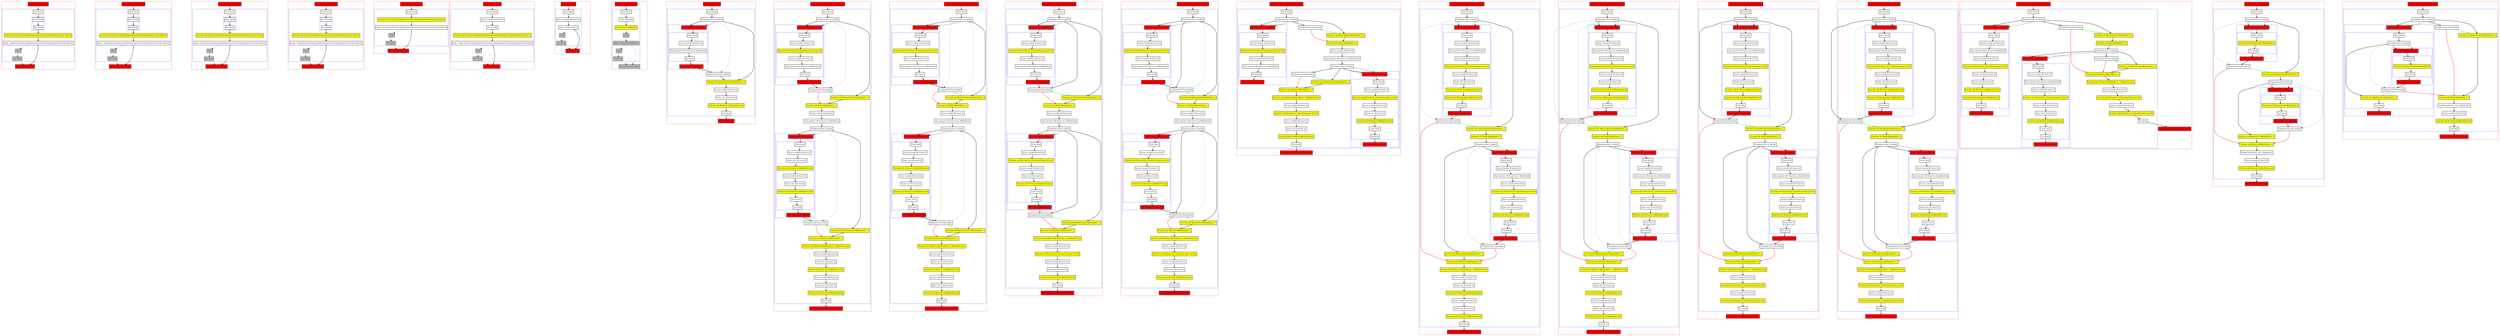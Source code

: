 digraph flowFromInplaceLambda_kt {
    graph [nodesep=3]
    node [shape=box penwidth=2]
    edge [penwidth=2]

    subgraph cluster_0 {
        color=red
        0 [label="Enter function unknown" style="filled" fillcolor=red];
        subgraph cluster_1 {
            color=blue
            1 [label="Enter block"];
            subgraph cluster_2 {
                color=blue
                2 [label="Enter block"];
                3 [label="Exit block"];
            }
            4 [label="Function call: R|<local>/x|.R|SubstitutionOverride<kotlin/Function0.invoke: R|T|>|()" style="filled" fillcolor=yellow];
            5 [label="Jump: ^unknown R|<local>/x|.R|SubstitutionOverride<kotlin/Function0.invoke: R|T|>|()"];
            6 [label="Stub" style="filled" fillcolor=gray];
            7 [label="Exit block" style="filled" fillcolor=gray];
        }
        8 [label="Exit function unknown" style="filled" fillcolor=red];
    }
    0 -> {1};
    1 -> {2};
    2 -> {3};
    3 -> {4};
    4 -> {5};
    5 -> {8};
    5 -> {6} [style=dotted];
    6 -> {7} [style=dotted];
    7 -> {8} [style=dotted];

    subgraph cluster_3 {
        color=red
        9 [label="Enter function atLeastOnce" style="filled" fillcolor=red];
        subgraph cluster_4 {
            color=blue
            10 [label="Enter block"];
            subgraph cluster_5 {
                color=blue
                11 [label="Enter block"];
                12 [label="Exit block"];
            }
            13 [label="Function call: R|<local>/x|.R|SubstitutionOverride<kotlin/Function0.invoke: R|T|>|()" style="filled" fillcolor=yellow];
            14 [label="Jump: ^atLeastOnce R|<local>/x|.R|SubstitutionOverride<kotlin/Function0.invoke: R|T|>|()"];
            15 [label="Stub" style="filled" fillcolor=gray];
            16 [label="Exit block" style="filled" fillcolor=gray];
        }
        17 [label="Exit function atLeastOnce" style="filled" fillcolor=red];
    }
    9 -> {10};
    10 -> {11};
    11 -> {12};
    12 -> {13};
    13 -> {14};
    14 -> {17};
    14 -> {15} [style=dotted];
    15 -> {16} [style=dotted];
    16 -> {17} [style=dotted];

    subgraph cluster_6 {
        color=red
        18 [label="Enter function exactlyOnce" style="filled" fillcolor=red];
        subgraph cluster_7 {
            color=blue
            19 [label="Enter block"];
            subgraph cluster_8 {
                color=blue
                20 [label="Enter block"];
                21 [label="Exit block"];
            }
            22 [label="Function call: R|<local>/x|.R|SubstitutionOverride<kotlin/Function0.invoke: R|T|>|()" style="filled" fillcolor=yellow];
            23 [label="Jump: ^exactlyOnce R|<local>/x|.R|SubstitutionOverride<kotlin/Function0.invoke: R|T|>|()"];
            24 [label="Stub" style="filled" fillcolor=gray];
            25 [label="Exit block" style="filled" fillcolor=gray];
        }
        26 [label="Exit function exactlyOnce" style="filled" fillcolor=red];
    }
    18 -> {19};
    19 -> {20};
    20 -> {21};
    21 -> {22};
    22 -> {23};
    23 -> {26};
    23 -> {24} [style=dotted];
    24 -> {25} [style=dotted];
    25 -> {26} [style=dotted];

    subgraph cluster_9 {
        color=red
        27 [label="Enter function atMostOnce" style="filled" fillcolor=red];
        subgraph cluster_10 {
            color=blue
            28 [label="Enter block"];
            subgraph cluster_11 {
                color=blue
                29 [label="Enter block"];
                30 [label="Exit block"];
            }
            31 [label="Function call: R|<local>/x|.R|SubstitutionOverride<kotlin/Function0.invoke: R|T|>|()" style="filled" fillcolor=yellow];
            32 [label="Jump: ^atMostOnce R|<local>/x|.R|SubstitutionOverride<kotlin/Function0.invoke: R|T|>|()"];
            33 [label="Stub" style="filled" fillcolor=gray];
            34 [label="Exit block" style="filled" fillcolor=gray];
        }
        35 [label="Exit function atMostOnce" style="filled" fillcolor=red];
    }
    27 -> {28};
    28 -> {29};
    29 -> {30};
    30 -> {31};
    31 -> {32};
    32 -> {35};
    32 -> {33} [style=dotted];
    33 -> {34} [style=dotted];
    34 -> {35} [style=dotted];

    subgraph cluster_12 {
        color=red
        36 [label="Enter function noContract" style="filled" fillcolor=red];
        subgraph cluster_13 {
            color=blue
            37 [label="Enter block"];
            38 [label="Function call: R|<local>/x|.R|SubstitutionOverride<kotlin/Function0.invoke: R|T|>|()" style="filled" fillcolor=yellow];
            39 [label="Jump: ^noContract R|<local>/x|.R|SubstitutionOverride<kotlin/Function0.invoke: R|T|>|()"];
            40 [label="Stub" style="filled" fillcolor=gray];
            41 [label="Exit block" style="filled" fillcolor=gray];
        }
        42 [label="Exit function noContract" style="filled" fillcolor=red];
    }
    36 -> {37};
    37 -> {38};
    38 -> {39};
    39 -> {42};
    39 -> {40} [style=dotted];
    40 -> {41} [style=dotted];
    41 -> {42} [style=dotted];

    subgraph cluster_14 {
        color=red
        43 [label="Enter function select" style="filled" fillcolor=red];
        subgraph cluster_15 {
            color=blue
            44 [label="Enter block"];
            45 [label="Access variable R|<local>/x|"];
            46 [label="Const: Int(0)"];
            47 [label="Function call: R|<local>/x|.R|SubstitutionOverride<kotlin/Array.get: R|CapturedType(out K)|>|(...)" style="filled" fillcolor=yellow];
            48 [label="Jump: ^select R|<local>/x|.R|SubstitutionOverride<kotlin/Array.get: R|CapturedType(out K)|>|(Int(0))"];
            49 [label="Stub" style="filled" fillcolor=gray];
            50 [label="Exit block" style="filled" fillcolor=gray];
        }
        51 [label="Exit function select" style="filled" fillcolor=red];
    }
    43 -> {44};
    44 -> {45};
    45 -> {46};
    46 -> {47};
    47 -> {48};
    48 -> {51};
    48 -> {49} [style=dotted];
    49 -> {50} [style=dotted];
    50 -> {51} [style=dotted];

    subgraph cluster_16 {
        color=red
        52 [label="Enter function id" style="filled" fillcolor=red];
        subgraph cluster_17 {
            color=blue
            53 [label="Enter block"];
            54 [label="Access variable R|<local>/x|"];
            55 [label="Jump: ^id R|<local>/x|"];
            56 [label="Stub" style="filled" fillcolor=gray];
            57 [label="Exit block" style="filled" fillcolor=gray];
        }
        58 [label="Exit function id" style="filled" fillcolor=red];
    }
    52 -> {53};
    53 -> {54};
    54 -> {55};
    55 -> {58};
    55 -> {56} [style=dotted];
    56 -> {57} [style=dotted];
    57 -> {58} [style=dotted];

    subgraph cluster_18 {
        color=red
        59 [label="Enter function materialize" style="filled" fillcolor=red];
        subgraph cluster_19 {
            color=blue
            60 [label="Enter block"];
            61 [label="Const: Null(null)"];
            62 [label="Check not null: Null(null)!!" style="filled" fillcolor=yellow];
            63 [label="Stub" style="filled" fillcolor=gray];
            64 [label="Jump: ^materialize Null(null)!!" style="filled" fillcolor=gray];
            65 [label="Stub" style="filled" fillcolor=gray];
            66 [label="Exit block" style="filled" fillcolor=gray];
        }
        67 [label="Exit function materialize" style="filled" fillcolor=gray];
    }
    59 -> {60};
    60 -> {61};
    61 -> {62};
    62 -> {63} [style=dotted];
    63 -> {64} [style=dotted];
    64 -> {65 67} [style=dotted];
    65 -> {66} [style=dotted];
    66 -> {67} [style=dotted];

    subgraph cluster_20 {
        color=red
        68 [label="Enter function basic" style="filled" fillcolor=red];
        subgraph cluster_21 {
            color=blue
            69 [label="Enter block"];
            70 [label="Postponed enter to lambda"];
            subgraph cluster_22 {
                color=blue
                71 [label="Enter function <anonymous>" style="filled" fillcolor=red];
                subgraph cluster_23 {
                    color=blue
                    72 [label="Enter block"];
                    73 [label="Access variable R|<local>/x|"];
                    74 [label="Type operator: (R|<local>/x| as R|kotlin/Int|)"];
                    75 [label="Exit block"];
                }
                76 [label="Exit function <anonymous>" style="filled" fillcolor=red];
            }
            77 [label="Postponed exit from lambda"];
            78 [label="Function call: R|/exactlyOnce|<R|kotlin/Int|>(...)" style="filled" fillcolor=yellow];
            79 [label="Access variable R|<local>/x|"];
            80 [label="Smart cast: R|<local>/x|"];
            81 [label="Function call: R|<local>/x|.R|kotlin/Int.inc|()" style="filled" fillcolor=yellow];
            82 [label="Exit block"];
        }
        83 [label="Exit function basic" style="filled" fillcolor=red];
    }
    68 -> {69};
    69 -> {70};
    70 -> {71 78};
    70 -> {77} [style=dotted];
    70 -> {71} [style=dashed];
    71 -> {72};
    72 -> {73};
    73 -> {74};
    74 -> {75};
    75 -> {76};
    76 -> {77};
    77 -> {78};
    78 -> {79};
    79 -> {80};
    80 -> {81};
    81 -> {82};
    82 -> {83};

    subgraph cluster_24 {
        color=red
        84 [label="Enter function completedCallExactlyOnce" style="filled" fillcolor=red];
        subgraph cluster_25 {
            color=blue
            85 [label="Enter block"];
            86 [label="Postponed enter to lambda"];
            subgraph cluster_26 {
                color=blue
                87 [label="Enter function <anonymous>" style="filled" fillcolor=red];
                subgraph cluster_27 {
                    color=blue
                    88 [label="Enter block"];
                    89 [label="Access variable R|<local>/y|"];
                    90 [label="Function call: R|<local>/y|.<Unresolved name: inc>#()" style="filled" fillcolor=yellow];
                    91 [label="Access variable R|<local>/x|"];
                    92 [label="Type operator: (R|<local>/x| as R|kotlin/Int|)"];
                    93 [label="Exit block"];
                }
                94 [label="Exit function <anonymous>" style="filled" fillcolor=red];
            }
            95 [label="Postponed exit from lambda"];
            96 [label="Function call: R|/exactlyOnce|<R|kotlin/Int|>(...)" style="filled" fillcolor=yellow];
            97 [label="Function call: R|/id|<R|kotlin/Int|>(...)" style="filled" fillcolor=yellow];
            98 [label="Access variable R|<local>/y|"];
            99 [label="Type operator: (R|<local>/y| as R|kotlin/Int|)"];
            100 [label="Postponed enter to lambda"];
            subgraph cluster_28 {
                color=blue
                101 [label="Enter function <anonymous>" style="filled" fillcolor=red];
                subgraph cluster_29 {
                    color=blue
                    102 [label="Enter block"];
                    103 [label="Access variable R|<local>/x|"];
                    104 [label="Smart cast: R|<local>/x|"];
                    105 [label="Function call: R|<local>/x|.R|kotlin/Int.inc|()" style="filled" fillcolor=yellow];
                    106 [label="Access variable R|<local>/y|"];
                    107 [label="Smart cast: R|<local>/y|"];
                    108 [label="Function call: R|<local>/y|.R|kotlin/Int.inc|()" style="filled" fillcolor=yellow];
                    109 [label="Const: Int(1)"];
                    110 [label="Exit block"];
                }
                111 [label="Exit function <anonymous>" style="filled" fillcolor=red];
            }
            112 [label="Postponed exit from lambda"];
            113 [label="Function call: R|/exactlyOnce|<R|kotlin/Int|>(...)" style="filled" fillcolor=yellow];
            114 [label="Function call: R|/select|<R|kotlin/Int|>(...)" style="filled" fillcolor=yellow];
            115 [label="Function call: R|/select|<R|kotlin/Int|>(...).R|kotlin/Int.inc|()" style="filled" fillcolor=yellow];
            116 [label="Access variable R|<local>/x|"];
            117 [label="Smart cast: R|<local>/x|"];
            118 [label="Function call: R|<local>/x|.R|kotlin/Int.inc|()" style="filled" fillcolor=yellow];
            119 [label="Access variable R|<local>/y|"];
            120 [label="Smart cast: R|<local>/y|"];
            121 [label="Function call: R|<local>/y|.R|kotlin/Int.inc|()" style="filled" fillcolor=yellow];
            122 [label="Exit block"];
        }
        123 [label="Exit function completedCallExactlyOnce" style="filled" fillcolor=red];
    }
    84 -> {85};
    85 -> {86};
    86 -> {87 96};
    86 -> {95} [style=dotted];
    86 -> {87} [style=dashed];
    87 -> {88};
    88 -> {89};
    89 -> {90};
    90 -> {91};
    91 -> {92};
    92 -> {93};
    93 -> {94};
    94 -> {95};
    95 -> {96} [color=green];
    95 -> {97} [color=red];
    96 -> {97};
    97 -> {98};
    98 -> {99};
    99 -> {100};
    100 -> {101 113};
    100 -> {112} [style=dotted];
    100 -> {101} [style=dashed];
    101 -> {102};
    102 -> {103};
    103 -> {104};
    104 -> {105};
    105 -> {106};
    106 -> {107};
    107 -> {108};
    108 -> {109};
    109 -> {110};
    110 -> {111};
    111 -> {112};
    112 -> {113} [color=green];
    112 -> {114} [color=red];
    113 -> {114};
    114 -> {115};
    115 -> {116};
    116 -> {117};
    117 -> {118};
    118 -> {119};
    119 -> {120};
    120 -> {121};
    121 -> {122};
    122 -> {123};

    subgraph cluster_30 {
        color=red
        124 [label="Enter function completedCallAtLeastOnce" style="filled" fillcolor=red];
        subgraph cluster_31 {
            color=blue
            125 [label="Enter block"];
            126 [label="Postponed enter to lambda"];
            subgraph cluster_32 {
                color=blue
                127 [label="Enter function <anonymous>" style="filled" fillcolor=red];
                subgraph cluster_33 {
                    color=blue
                    128 [label="Enter block"];
                    129 [label="Access variable R|<local>/y|"];
                    130 [label="Function call: R|<local>/y|.<Unresolved name: inc>#()" style="filled" fillcolor=yellow];
                    131 [label="Access variable R|<local>/x|"];
                    132 [label="Type operator: (R|<local>/x| as R|kotlin/Int|)"];
                    133 [label="Exit block"];
                }
                134 [label="Exit function <anonymous>" style="filled" fillcolor=red];
            }
            135 [label="Postponed exit from lambda"];
            136 [label="Function call: R|/atLeastOnce|<R|kotlin/Int|>(...)" style="filled" fillcolor=yellow];
            137 [label="Function call: R|/id|<R|kotlin/Int|>(...)" style="filled" fillcolor=yellow];
            138 [label="Access variable R|<local>/y|"];
            139 [label="Type operator: (R|<local>/y| as R|kotlin/Int|)"];
            140 [label="Postponed enter to lambda"];
            subgraph cluster_34 {
                color=blue
                141 [label="Enter function <anonymous>" style="filled" fillcolor=red];
                subgraph cluster_35 {
                    color=blue
                    142 [label="Enter block"];
                    143 [label="Access variable R|<local>/x|"];
                    144 [label="Smart cast: R|<local>/x|"];
                    145 [label="Function call: R|<local>/x|.R|kotlin/Int.inc|()" style="filled" fillcolor=yellow];
                    146 [label="Access variable R|<local>/y|"];
                    147 [label="Smart cast: R|<local>/y|"];
                    148 [label="Function call: R|<local>/y|.R|kotlin/Int.inc|()" style="filled" fillcolor=yellow];
                    149 [label="Const: Int(1)"];
                    150 [label="Exit block"];
                }
                151 [label="Exit function <anonymous>" style="filled" fillcolor=red];
            }
            152 [label="Postponed exit from lambda"];
            153 [label="Function call: R|/atLeastOnce|<R|kotlin/Int|>(...)" style="filled" fillcolor=yellow];
            154 [label="Function call: R|/select|<R|kotlin/Int|>(...)" style="filled" fillcolor=yellow];
            155 [label="Function call: R|/select|<R|kotlin/Int|>(...).R|kotlin/Int.inc|()" style="filled" fillcolor=yellow];
            156 [label="Access variable R|<local>/x|"];
            157 [label="Smart cast: R|<local>/x|"];
            158 [label="Function call: R|<local>/x|.R|kotlin/Int.inc|()" style="filled" fillcolor=yellow];
            159 [label="Access variable R|<local>/y|"];
            160 [label="Smart cast: R|<local>/y|"];
            161 [label="Function call: R|<local>/y|.R|kotlin/Int.inc|()" style="filled" fillcolor=yellow];
            162 [label="Exit block"];
        }
        163 [label="Exit function completedCallAtLeastOnce" style="filled" fillcolor=red];
    }
    124 -> {125};
    125 -> {126};
    126 -> {127 136};
    126 -> {135} [style=dotted];
    126 -> {127} [style=dashed];
    127 -> {128};
    128 -> {129};
    129 -> {130};
    130 -> {131};
    131 -> {132};
    132 -> {133};
    133 -> {134};
    134 -> {135};
    135 -> {126} [color=green style=dashed];
    135 -> {136} [color=green];
    135 -> {137} [color=red];
    136 -> {137};
    137 -> {138};
    138 -> {139};
    139 -> {140};
    140 -> {141 153};
    140 -> {152} [style=dotted];
    140 -> {141} [style=dashed];
    141 -> {142};
    142 -> {143};
    143 -> {144};
    144 -> {145};
    145 -> {146};
    146 -> {147};
    147 -> {148};
    148 -> {149};
    149 -> {150};
    150 -> {151};
    151 -> {152};
    152 -> {140} [color=green style=dashed];
    152 -> {153} [color=green];
    152 -> {154} [color=red];
    153 -> {154};
    154 -> {155};
    155 -> {156};
    156 -> {157};
    157 -> {158};
    158 -> {159};
    159 -> {160};
    160 -> {161};
    161 -> {162};
    162 -> {163};

    subgraph cluster_36 {
        color=red
        164 [label="Enter function completedCallAtMostOnce" style="filled" fillcolor=red];
        subgraph cluster_37 {
            color=blue
            165 [label="Enter block"];
            166 [label="Postponed enter to lambda"];
            subgraph cluster_38 {
                color=blue
                167 [label="Enter function <anonymous>" style="filled" fillcolor=red];
                subgraph cluster_39 {
                    color=blue
                    168 [label="Enter block"];
                    169 [label="Access variable R|<local>/y|"];
                    170 [label="Function call: R|<local>/y|.<Unresolved name: inc>#()" style="filled" fillcolor=yellow];
                    171 [label="Access variable R|<local>/x|"];
                    172 [label="Type operator: (R|<local>/x| as R|kotlin/Int|)"];
                    173 [label="Exit block"];
                }
                174 [label="Exit function <anonymous>" style="filled" fillcolor=red];
            }
            175 [label="Postponed exit from lambda"];
            176 [label="Function call: R|/atMostOnce|<R|kotlin/Int|>(...)" style="filled" fillcolor=yellow];
            177 [label="Function call: R|/id|<R|kotlin/Int|>(...)" style="filled" fillcolor=yellow];
            178 [label="Access variable R|<local>/y|"];
            179 [label="Type operator: (R|<local>/y| as R|kotlin/Int|)"];
            180 [label="Postponed enter to lambda"];
            subgraph cluster_40 {
                color=blue
                181 [label="Enter function <anonymous>" style="filled" fillcolor=red];
                subgraph cluster_41 {
                    color=blue
                    182 [label="Enter block"];
                    183 [label="Access variable R|<local>/x|"];
                    184 [label="Function call: R|<local>/x|.<Unresolved name: inc>#()" style="filled" fillcolor=yellow];
                    185 [label="Access variable R|<local>/y|"];
                    186 [label="Smart cast: R|<local>/y|"];
                    187 [label="Function call: R|<local>/y|.R|kotlin/Int.inc|()" style="filled" fillcolor=yellow];
                    188 [label="Const: Int(1)"];
                    189 [label="Exit block"];
                }
                190 [label="Exit function <anonymous>" style="filled" fillcolor=red];
            }
            191 [label="Postponed exit from lambda"];
            192 [label="Function call: R|/atMostOnce|<R|kotlin/Int|>(...)" style="filled" fillcolor=yellow];
            193 [label="Function call: R|/select|<R|kotlin/Int|>(...)" style="filled" fillcolor=yellow];
            194 [label="Function call: R|/select|<R|kotlin/Int|>(...).R|kotlin/Int.inc|()" style="filled" fillcolor=yellow];
            195 [label="Access variable R|<local>/x|"];
            196 [label="Function call: R|<local>/x|.<Unresolved name: inc>#()" style="filled" fillcolor=yellow];
            197 [label="Access variable R|<local>/y|"];
            198 [label="Smart cast: R|<local>/y|"];
            199 [label="Function call: R|<local>/y|.R|kotlin/Int.inc|()" style="filled" fillcolor=yellow];
            200 [label="Exit block"];
        }
        201 [label="Exit function completedCallAtMostOnce" style="filled" fillcolor=red];
    }
    164 -> {165};
    165 -> {166};
    166 -> {167 175 176};
    166 -> {167} [style=dashed];
    167 -> {168};
    168 -> {169};
    169 -> {170};
    170 -> {171};
    171 -> {172};
    172 -> {173};
    173 -> {174};
    174 -> {175};
    175 -> {176} [color=green];
    175 -> {177} [color=red];
    176 -> {177};
    177 -> {178};
    178 -> {179};
    179 -> {180};
    180 -> {181 191 192};
    180 -> {181} [style=dashed];
    181 -> {182};
    182 -> {183};
    183 -> {184};
    184 -> {185};
    185 -> {186};
    186 -> {187};
    187 -> {188};
    188 -> {189};
    189 -> {190};
    190 -> {191};
    191 -> {192} [color=green];
    191 -> {193} [color=red];
    192 -> {193};
    193 -> {194};
    194 -> {195};
    195 -> {196};
    196 -> {197};
    197 -> {198};
    198 -> {199};
    199 -> {200};
    200 -> {201};

    subgraph cluster_42 {
        color=red
        202 [label="Enter function completedCallUnknown" style="filled" fillcolor=red];
        subgraph cluster_43 {
            color=blue
            203 [label="Enter block"];
            204 [label="Postponed enter to lambda"];
            subgraph cluster_44 {
                color=blue
                205 [label="Enter function <anonymous>" style="filled" fillcolor=red];
                subgraph cluster_45 {
                    color=blue
                    206 [label="Enter block"];
                    207 [label="Access variable R|<local>/y|"];
                    208 [label="Function call: R|<local>/y|.<Unresolved name: inc>#()" style="filled" fillcolor=yellow];
                    209 [label="Access variable R|<local>/x|"];
                    210 [label="Type operator: (R|<local>/x| as R|kotlin/Int|)"];
                    211 [label="Exit block"];
                }
                212 [label="Exit function <anonymous>" style="filled" fillcolor=red];
            }
            213 [label="Postponed exit from lambda"];
            214 [label="Function call: R|/unknown|<R|kotlin/Int|>(...)" style="filled" fillcolor=yellow];
            215 [label="Function call: R|/id|<R|kotlin/Int|>(...)" style="filled" fillcolor=yellow];
            216 [label="Access variable R|<local>/y|"];
            217 [label="Type operator: (R|<local>/y| as R|kotlin/Int|)"];
            218 [label="Postponed enter to lambda"];
            subgraph cluster_46 {
                color=blue
                219 [label="Enter function <anonymous>" style="filled" fillcolor=red];
                subgraph cluster_47 {
                    color=blue
                    220 [label="Enter block"];
                    221 [label="Access variable R|<local>/x|"];
                    222 [label="Function call: R|<local>/x|.<Unresolved name: inc>#()" style="filled" fillcolor=yellow];
                    223 [label="Access variable R|<local>/y|"];
                    224 [label="Smart cast: R|<local>/y|"];
                    225 [label="Function call: R|<local>/y|.R|kotlin/Int.inc|()" style="filled" fillcolor=yellow];
                    226 [label="Const: Int(1)"];
                    227 [label="Exit block"];
                }
                228 [label="Exit function <anonymous>" style="filled" fillcolor=red];
            }
            229 [label="Postponed exit from lambda"];
            230 [label="Function call: R|/unknown|<R|kotlin/Int|>(...)" style="filled" fillcolor=yellow];
            231 [label="Function call: R|/select|<R|kotlin/Int|>(...)" style="filled" fillcolor=yellow];
            232 [label="Function call: R|/select|<R|kotlin/Int|>(...).R|kotlin/Int.inc|()" style="filled" fillcolor=yellow];
            233 [label="Access variable R|<local>/x|"];
            234 [label="Function call: R|<local>/x|.<Unresolved name: inc>#()" style="filled" fillcolor=yellow];
            235 [label="Access variable R|<local>/y|"];
            236 [label="Smart cast: R|<local>/y|"];
            237 [label="Function call: R|<local>/y|.R|kotlin/Int.inc|()" style="filled" fillcolor=yellow];
            238 [label="Exit block"];
        }
        239 [label="Exit function completedCallUnknown" style="filled" fillcolor=red];
    }
    202 -> {203};
    203 -> {204};
    204 -> {205 213 214};
    204 -> {205} [style=dashed];
    205 -> {206};
    206 -> {207};
    207 -> {208};
    208 -> {209};
    209 -> {210};
    210 -> {211};
    211 -> {212};
    212 -> {213};
    213 -> {204} [color=green style=dashed];
    213 -> {214} [color=green];
    213 -> {215} [color=red];
    214 -> {215};
    215 -> {216};
    216 -> {217};
    217 -> {218};
    218 -> {219 229 230};
    218 -> {219} [style=dashed];
    219 -> {220};
    220 -> {221};
    221 -> {222};
    222 -> {223};
    223 -> {224};
    224 -> {225};
    225 -> {226};
    226 -> {227};
    227 -> {228};
    228 -> {229};
    229 -> {218} [color=green style=dashed];
    229 -> {230} [color=green];
    229 -> {231} [color=red];
    230 -> {231};
    231 -> {232};
    232 -> {233};
    233 -> {234};
    234 -> {235};
    235 -> {236};
    236 -> {237};
    237 -> {238};
    238 -> {239};

    subgraph cluster_48 {
        color=red
        240 [label="Enter function completedCallNoContract" style="filled" fillcolor=red];
        subgraph cluster_49 {
            color=blue
            241 [label="Enter block"];
            242 [label="Postponed enter to lambda"];
            subgraph cluster_50 {
                color=blue
                243 [label="Enter function <anonymous>" style="filled" fillcolor=red];
                subgraph cluster_51 {
                    color=blue
                    244 [label="Enter block"];
                    245 [label="Access variable R|<local>/y|"];
                    246 [label="Function call: R|<local>/y|.<Unresolved name: inc>#()" style="filled" fillcolor=yellow];
                    247 [label="Access variable R|<local>/x|"];
                    248 [label="Type operator: (R|<local>/x| as R|kotlin/Int|)"];
                    249 [label="Exit block"];
                }
                250 [label="Exit function <anonymous>" style="filled" fillcolor=red];
            }
            251 [label="Postponed exit from lambda"];
            252 [label="Function call: R|/noContract|<R|kotlin/Int|>(...)" style="filled" fillcolor=yellow];
            253 [label="Function call: R|/id|<R|kotlin/Int|>(...)" style="filled" fillcolor=yellow];
            254 [label="Access variable R|<local>/y|"];
            255 [label="Type operator: (R|<local>/y| as R|kotlin/Int|)"];
            256 [label="Postponed enter to lambda"];
            subgraph cluster_52 {
                color=blue
                257 [label="Enter function <anonymous>" style="filled" fillcolor=red];
                subgraph cluster_53 {
                    color=blue
                    258 [label="Enter block"];
                    259 [label="Access variable R|<local>/x|"];
                    260 [label="Function call: R|<local>/x|.<Unresolved name: inc>#()" style="filled" fillcolor=yellow];
                    261 [label="Access variable R|<local>/y|"];
                    262 [label="Smart cast: R|<local>/y|"];
                    263 [label="Function call: R|<local>/y|.R|kotlin/Int.inc|()" style="filled" fillcolor=yellow];
                    264 [label="Const: Int(1)"];
                    265 [label="Exit block"];
                }
                266 [label="Exit function <anonymous>" style="filled" fillcolor=red];
            }
            267 [label="Postponed exit from lambda"];
            268 [label="Function call: R|/noContract|<R|kotlin/Int|>(...)" style="filled" fillcolor=yellow];
            269 [label="Function call: R|/select|<R|kotlin/Int|>(...)" style="filled" fillcolor=yellow];
            270 [label="Function call: R|/select|<R|kotlin/Int|>(...).R|kotlin/Int.inc|()" style="filled" fillcolor=yellow];
            271 [label="Access variable R|<local>/x|"];
            272 [label="Function call: R|<local>/x|.<Unresolved name: inc>#()" style="filled" fillcolor=yellow];
            273 [label="Access variable R|<local>/y|"];
            274 [label="Smart cast: R|<local>/y|"];
            275 [label="Function call: R|<local>/y|.R|kotlin/Int.inc|()" style="filled" fillcolor=yellow];
            276 [label="Exit block"];
        }
        277 [label="Exit function completedCallNoContract" style="filled" fillcolor=red];
    }
    240 -> {241};
    241 -> {242};
    242 -> {243 251 252};
    242 -> {243} [style=dashed];
    243 -> {244};
    244 -> {245};
    245 -> {246};
    246 -> {247};
    247 -> {248};
    248 -> {249};
    249 -> {250};
    251 -> {252} [color=green];
    251 -> {253} [color=red];
    252 -> {253};
    253 -> {254};
    254 -> {255};
    255 -> {256};
    256 -> {257 267 268};
    256 -> {257} [style=dashed];
    257 -> {258};
    258 -> {259};
    259 -> {260};
    260 -> {261};
    261 -> {262};
    262 -> {263};
    263 -> {264};
    264 -> {265};
    265 -> {266};
    267 -> {268} [color=green];
    267 -> {269} [color=red];
    268 -> {269};
    269 -> {270};
    270 -> {271};
    271 -> {272};
    272 -> {273};
    273 -> {274};
    274 -> {275};
    275 -> {276};
    276 -> {277};

    subgraph cluster_54 {
        color=red
        278 [label="Enter function incompleteCallExactlyOnce" style="filled" fillcolor=red];
        subgraph cluster_55 {
            color=blue
            279 [label="Enter block"];
            280 [label="Postponed enter to lambda"];
            subgraph cluster_56 {
                color=blue
                281 [label="Enter function <anonymous>" style="filled" fillcolor=red];
                subgraph cluster_57 {
                    color=blue
                    282 [label="Enter block"];
                    283 [label="Access variable R|<local>/x|"];
                    284 [label="Type operator: (R|<local>/x| as R|kotlin/Int|)"];
                    285 [label="Access variable R|<local>/y|"];
                    286 [label="Function call: R|<local>/y|.<Unresolved name: inc>#()" style="filled" fillcolor=yellow];
                    287 [label="Access variable R|<local>/x|"];
                    288 [label="Smart cast: R|<local>/x|"];
                    289 [label="Function call: R|<local>/x|.R|kotlin/Int.inc|()" style="filled" fillcolor=yellow];
                    290 [label="Function call: R|/materialize|<R|kotlin/Int|>()" style="filled" fillcolor=yellow];
                    291 [label="Exit block"];
                }
                292 [label="Exit function <anonymous>" style="filled" fillcolor=red];
            }
            293 [label="Postponed exit from lambda"];
            294 [label="Function call: R|/exactlyOnce|<R|kotlin/Int|>(...)" style="filled" fillcolor=yellow];
            295 [label="Function call: R|/id|<R|kotlin/Int|>(...)" style="filled" fillcolor=yellow];
            296 [label="Postponed enter to lambda"];
            subgraph cluster_58 {
                color=blue
                297 [label="Enter function <anonymous>" style="filled" fillcolor=red];
                subgraph cluster_59 {
                    color=blue
                    298 [label="Enter block"];
                    299 [label="Access variable R|<local>/y|"];
                    300 [label="Type operator: (R|<local>/y| as R|kotlin/Int|)"];
                    301 [label="Access variable R|<local>/x|"];
                    302 [label="Function call: R|<local>/x|.<Unresolved name: inc>#()" style="filled" fillcolor=yellow];
                    303 [label="Access variable R|<local>/y|"];
                    304 [label="Smart cast: R|<local>/y|"];
                    305 [label="Function call: R|<local>/y|.R|kotlin/Int.inc|()" style="filled" fillcolor=yellow];
                    306 [label="Const: Int(1)"];
                    307 [label="Exit block"];
                }
                308 [label="Exit function <anonymous>" style="filled" fillcolor=red];
            }
            309 [label="Postponed exit from lambda"];
            310 [label="Function call: R|/exactlyOnce|<R|kotlin/Int|>(...)" style="filled" fillcolor=yellow];
            311 [label="Function call: R|/select|<R|kotlin/Int|>(...)" style="filled" fillcolor=yellow];
            312 [label="Function call: R|/select|<R|kotlin/Int|>(...).R|kotlin/Int.inc|()" style="filled" fillcolor=yellow];
            313 [label="Access variable R|<local>/x|"];
            314 [label="Smart cast: R|<local>/x|"];
            315 [label="Function call: R|<local>/x|.R|kotlin/Int.inc|()" style="filled" fillcolor=yellow];
            316 [label="Access variable R|<local>/y|"];
            317 [label="Smart cast: R|<local>/y|"];
            318 [label="Function call: R|<local>/y|.R|kotlin/Int.inc|()" style="filled" fillcolor=yellow];
            319 [label="Exit block"];
        }
        320 [label="Exit function incompleteCallExactlyOnce" style="filled" fillcolor=red];
    }
    278 -> {279};
    279 -> {280};
    280 -> {281 294};
    280 -> {293} [style=dotted];
    280 -> {281} [style=dashed];
    281 -> {282};
    282 -> {283};
    283 -> {284};
    284 -> {285};
    285 -> {286};
    286 -> {287};
    287 -> {288};
    288 -> {289};
    289 -> {290};
    290 -> {291};
    291 -> {292};
    292 -> {293};
    293 -> {294} [color=green];
    293 -> {311} [color=red];
    294 -> {295};
    295 -> {296};
    296 -> {297 310};
    296 -> {309} [style=dotted];
    296 -> {297} [style=dashed];
    297 -> {298};
    298 -> {299};
    299 -> {300};
    300 -> {301};
    301 -> {302};
    302 -> {303};
    303 -> {304};
    304 -> {305};
    305 -> {306};
    306 -> {307};
    307 -> {308};
    308 -> {309};
    309 -> {310} [color=green];
    309 -> {311} [color=red];
    310 -> {311};
    311 -> {312};
    312 -> {313};
    313 -> {314};
    314 -> {315};
    315 -> {316};
    316 -> {317};
    317 -> {318};
    318 -> {319};
    319 -> {320};

    subgraph cluster_60 {
        color=red
        321 [label="Enter function incompleteCallAtLeastOnce" style="filled" fillcolor=red];
        subgraph cluster_61 {
            color=blue
            322 [label="Enter block"];
            323 [label="Postponed enter to lambda"];
            subgraph cluster_62 {
                color=blue
                324 [label="Enter function <anonymous>" style="filled" fillcolor=red];
                subgraph cluster_63 {
                    color=blue
                    325 [label="Enter block"];
                    326 [label="Access variable R|<local>/x|"];
                    327 [label="Type operator: (R|<local>/x| as R|kotlin/Int|)"];
                    328 [label="Access variable R|<local>/y|"];
                    329 [label="Function call: R|<local>/y|.<Unresolved name: inc>#()" style="filled" fillcolor=yellow];
                    330 [label="Access variable R|<local>/x|"];
                    331 [label="Smart cast: R|<local>/x|"];
                    332 [label="Function call: R|<local>/x|.R|kotlin/Int.inc|()" style="filled" fillcolor=yellow];
                    333 [label="Function call: R|/materialize|<R|kotlin/Int|>()" style="filled" fillcolor=yellow];
                    334 [label="Exit block"];
                }
                335 [label="Exit function <anonymous>" style="filled" fillcolor=red];
            }
            336 [label="Postponed exit from lambda"];
            337 [label="Function call: R|/atLeastOnce|<R|kotlin/Int|>(...)" style="filled" fillcolor=yellow];
            338 [label="Function call: R|/id|<R|kotlin/Int|>(...)" style="filled" fillcolor=yellow];
            339 [label="Postponed enter to lambda"];
            subgraph cluster_64 {
                color=blue
                340 [label="Enter function <anonymous>" style="filled" fillcolor=red];
                subgraph cluster_65 {
                    color=blue
                    341 [label="Enter block"];
                    342 [label="Access variable R|<local>/y|"];
                    343 [label="Type operator: (R|<local>/y| as R|kotlin/Int|)"];
                    344 [label="Access variable R|<local>/x|"];
                    345 [label="Function call: R|<local>/x|.<Unresolved name: inc>#()" style="filled" fillcolor=yellow];
                    346 [label="Access variable R|<local>/y|"];
                    347 [label="Smart cast: R|<local>/y|"];
                    348 [label="Function call: R|<local>/y|.R|kotlin/Int.inc|()" style="filled" fillcolor=yellow];
                    349 [label="Const: Int(1)"];
                    350 [label="Exit block"];
                }
                351 [label="Exit function <anonymous>" style="filled" fillcolor=red];
            }
            352 [label="Postponed exit from lambda"];
            353 [label="Function call: R|/atLeastOnce|<R|kotlin/Int|>(...)" style="filled" fillcolor=yellow];
            354 [label="Function call: R|/select|<R|kotlin/Int|>(...)" style="filled" fillcolor=yellow];
            355 [label="Function call: R|/select|<R|kotlin/Int|>(...).R|kotlin/Int.inc|()" style="filled" fillcolor=yellow];
            356 [label="Access variable R|<local>/x|"];
            357 [label="Smart cast: R|<local>/x|"];
            358 [label="Function call: R|<local>/x|.R|kotlin/Int.inc|()" style="filled" fillcolor=yellow];
            359 [label="Access variable R|<local>/y|"];
            360 [label="Smart cast: R|<local>/y|"];
            361 [label="Function call: R|<local>/y|.R|kotlin/Int.inc|()" style="filled" fillcolor=yellow];
            362 [label="Exit block"];
        }
        363 [label="Exit function incompleteCallAtLeastOnce" style="filled" fillcolor=red];
    }
    321 -> {322};
    322 -> {323};
    323 -> {324 337};
    323 -> {336} [style=dotted];
    323 -> {324} [style=dashed];
    324 -> {325};
    325 -> {326};
    326 -> {327};
    327 -> {328};
    328 -> {329};
    329 -> {330};
    330 -> {331};
    331 -> {332};
    332 -> {333};
    333 -> {334};
    334 -> {335};
    335 -> {336};
    336 -> {323} [color=green style=dashed];
    336 -> {337} [color=green];
    336 -> {354} [color=red];
    337 -> {338};
    338 -> {339};
    339 -> {340 353};
    339 -> {352} [style=dotted];
    339 -> {340} [style=dashed];
    340 -> {341};
    341 -> {342};
    342 -> {343};
    343 -> {344};
    344 -> {345};
    345 -> {346};
    346 -> {347};
    347 -> {348};
    348 -> {349};
    349 -> {350};
    350 -> {351};
    351 -> {352};
    352 -> {339} [color=green style=dashed];
    352 -> {353} [color=green];
    352 -> {354} [color=red];
    353 -> {354};
    354 -> {355};
    355 -> {356};
    356 -> {357};
    357 -> {358};
    358 -> {359};
    359 -> {360};
    360 -> {361};
    361 -> {362};
    362 -> {363};

    subgraph cluster_66 {
        color=red
        364 [label="Enter function incompleteCallAtMostOnce" style="filled" fillcolor=red];
        subgraph cluster_67 {
            color=blue
            365 [label="Enter block"];
            366 [label="Postponed enter to lambda"];
            subgraph cluster_68 {
                color=blue
                367 [label="Enter function <anonymous>" style="filled" fillcolor=red];
                subgraph cluster_69 {
                    color=blue
                    368 [label="Enter block"];
                    369 [label="Access variable R|<local>/x|"];
                    370 [label="Type operator: (R|<local>/x| as R|kotlin/Int|)"];
                    371 [label="Access variable R|<local>/y|"];
                    372 [label="Function call: R|<local>/y|.<Unresolved name: inc>#()" style="filled" fillcolor=yellow];
                    373 [label="Access variable R|<local>/x|"];
                    374 [label="Smart cast: R|<local>/x|"];
                    375 [label="Function call: R|<local>/x|.R|kotlin/Int.inc|()" style="filled" fillcolor=yellow];
                    376 [label="Function call: R|/materialize|<R|kotlin/Int|>()" style="filled" fillcolor=yellow];
                    377 [label="Exit block"];
                }
                378 [label="Exit function <anonymous>" style="filled" fillcolor=red];
            }
            379 [label="Postponed exit from lambda"];
            380 [label="Function call: R|/atMostOnce|<R|kotlin/Int|>(...)" style="filled" fillcolor=yellow];
            381 [label="Function call: R|/id|<R|kotlin/Int|>(...)" style="filled" fillcolor=yellow];
            382 [label="Postponed enter to lambda"];
            subgraph cluster_70 {
                color=blue
                383 [label="Enter function <anonymous>" style="filled" fillcolor=red];
                subgraph cluster_71 {
                    color=blue
                    384 [label="Enter block"];
                    385 [label="Access variable R|<local>/y|"];
                    386 [label="Type operator: (R|<local>/y| as R|kotlin/Int|)"];
                    387 [label="Access variable R|<local>/x|"];
                    388 [label="Function call: R|<local>/x|.<Unresolved name: inc>#()" style="filled" fillcolor=yellow];
                    389 [label="Access variable R|<local>/y|"];
                    390 [label="Smart cast: R|<local>/y|"];
                    391 [label="Function call: R|<local>/y|.R|kotlin/Int.inc|()" style="filled" fillcolor=yellow];
                    392 [label="Const: Int(1)"];
                    393 [label="Exit block"];
                }
                394 [label="Exit function <anonymous>" style="filled" fillcolor=red];
            }
            395 [label="Postponed exit from lambda"];
            396 [label="Function call: R|/atMostOnce|<R|kotlin/Int|>(...)" style="filled" fillcolor=yellow];
            397 [label="Function call: R|/select|<R|kotlin/Int|>(...)" style="filled" fillcolor=yellow];
            398 [label="Function call: R|/select|<R|kotlin/Int|>(...).R|kotlin/Int.inc|()" style="filled" fillcolor=yellow];
            399 [label="Access variable R|<local>/x|"];
            400 [label="Function call: R|<local>/x|.<Unresolved name: inc>#()" style="filled" fillcolor=yellow];
            401 [label="Access variable R|<local>/y|"];
            402 [label="Function call: R|<local>/y|.<Unresolved name: inc>#()" style="filled" fillcolor=yellow];
            403 [label="Exit block"];
        }
        404 [label="Exit function incompleteCallAtMostOnce" style="filled" fillcolor=red];
    }
    364 -> {365};
    365 -> {366};
    366 -> {367 379 380};
    366 -> {367} [style=dashed];
    367 -> {368};
    368 -> {369};
    369 -> {370};
    370 -> {371};
    371 -> {372};
    372 -> {373};
    373 -> {374};
    374 -> {375};
    375 -> {376};
    376 -> {377};
    377 -> {378};
    378 -> {379};
    379 -> {380} [color=green];
    379 -> {397} [color=red];
    380 -> {381};
    381 -> {382};
    382 -> {383 395 396};
    382 -> {383} [style=dashed];
    383 -> {384};
    384 -> {385};
    385 -> {386};
    386 -> {387};
    387 -> {388};
    388 -> {389};
    389 -> {390};
    390 -> {391};
    391 -> {392};
    392 -> {393};
    393 -> {394};
    394 -> {395};
    395 -> {396} [color=green];
    395 -> {397} [color=red];
    396 -> {397};
    397 -> {398};
    398 -> {399};
    399 -> {400};
    400 -> {401};
    401 -> {402};
    402 -> {403};
    403 -> {404};

    subgraph cluster_72 {
        color=red
        405 [label="Enter function incompleteCallUnknown" style="filled" fillcolor=red];
        subgraph cluster_73 {
            color=blue
            406 [label="Enter block"];
            407 [label="Postponed enter to lambda"];
            subgraph cluster_74 {
                color=blue
                408 [label="Enter function <anonymous>" style="filled" fillcolor=red];
                subgraph cluster_75 {
                    color=blue
                    409 [label="Enter block"];
                    410 [label="Access variable R|<local>/x|"];
                    411 [label="Type operator: (R|<local>/x| as R|kotlin/Int|)"];
                    412 [label="Access variable R|<local>/y|"];
                    413 [label="Function call: R|<local>/y|.<Unresolved name: inc>#()" style="filled" fillcolor=yellow];
                    414 [label="Access variable R|<local>/x|"];
                    415 [label="Smart cast: R|<local>/x|"];
                    416 [label="Function call: R|<local>/x|.R|kotlin/Int.inc|()" style="filled" fillcolor=yellow];
                    417 [label="Function call: R|/materialize|<R|kotlin/Int|>()" style="filled" fillcolor=yellow];
                    418 [label="Exit block"];
                }
                419 [label="Exit function <anonymous>" style="filled" fillcolor=red];
            }
            420 [label="Postponed exit from lambda"];
            421 [label="Function call: R|/unknown|<R|kotlin/Int|>(...)" style="filled" fillcolor=yellow];
            422 [label="Function call: R|/id|<R|kotlin/Int|>(...)" style="filled" fillcolor=yellow];
            423 [label="Postponed enter to lambda"];
            subgraph cluster_76 {
                color=blue
                424 [label="Enter function <anonymous>" style="filled" fillcolor=red];
                subgraph cluster_77 {
                    color=blue
                    425 [label="Enter block"];
                    426 [label="Access variable R|<local>/y|"];
                    427 [label="Type operator: (R|<local>/y| as R|kotlin/Int|)"];
                    428 [label="Access variable R|<local>/x|"];
                    429 [label="Function call: R|<local>/x|.<Unresolved name: inc>#()" style="filled" fillcolor=yellow];
                    430 [label="Access variable R|<local>/y|"];
                    431 [label="Smart cast: R|<local>/y|"];
                    432 [label="Function call: R|<local>/y|.R|kotlin/Int.inc|()" style="filled" fillcolor=yellow];
                    433 [label="Const: Int(1)"];
                    434 [label="Exit block"];
                }
                435 [label="Exit function <anonymous>" style="filled" fillcolor=red];
            }
            436 [label="Postponed exit from lambda"];
            437 [label="Function call: R|/unknown|<R|kotlin/Int|>(...)" style="filled" fillcolor=yellow];
            438 [label="Function call: R|/select|<R|kotlin/Int|>(...)" style="filled" fillcolor=yellow];
            439 [label="Function call: R|/select|<R|kotlin/Int|>(...).R|kotlin/Int.inc|()" style="filled" fillcolor=yellow];
            440 [label="Access variable R|<local>/x|"];
            441 [label="Function call: R|<local>/x|.<Unresolved name: inc>#()" style="filled" fillcolor=yellow];
            442 [label="Access variable R|<local>/y|"];
            443 [label="Function call: R|<local>/y|.<Unresolved name: inc>#()" style="filled" fillcolor=yellow];
            444 [label="Exit block"];
        }
        445 [label="Exit function incompleteCallUnknown" style="filled" fillcolor=red];
    }
    405 -> {406};
    406 -> {407};
    407 -> {408 420 421};
    407 -> {408} [style=dashed];
    408 -> {409};
    409 -> {410};
    410 -> {411};
    411 -> {412};
    412 -> {413};
    413 -> {414};
    414 -> {415};
    415 -> {416};
    416 -> {417};
    417 -> {418};
    418 -> {419};
    419 -> {420};
    420 -> {407} [color=green style=dashed];
    420 -> {421} [color=green];
    420 -> {438} [color=red];
    421 -> {422};
    422 -> {423};
    423 -> {424 436 437};
    423 -> {424} [style=dashed];
    424 -> {425};
    425 -> {426};
    426 -> {427};
    427 -> {428};
    428 -> {429};
    429 -> {430};
    430 -> {431};
    431 -> {432};
    432 -> {433};
    433 -> {434};
    434 -> {435};
    435 -> {436};
    436 -> {423} [color=green style=dashed];
    436 -> {437} [color=green];
    436 -> {438} [color=red];
    437 -> {438};
    438 -> {439};
    439 -> {440};
    440 -> {441};
    441 -> {442};
    442 -> {443};
    443 -> {444};
    444 -> {445};

    subgraph cluster_78 {
        color=red
        446 [label="Enter function incompleteCallNoContract" style="filled" fillcolor=red];
        subgraph cluster_79 {
            color=blue
            447 [label="Enter block"];
            448 [label="Postponed enter to lambda"];
            subgraph cluster_80 {
                color=blue
                449 [label="Enter function <anonymous>" style="filled" fillcolor=red];
                subgraph cluster_81 {
                    color=blue
                    450 [label="Enter block"];
                    451 [label="Access variable R|<local>/x|"];
                    452 [label="Type operator: (R|<local>/x| as R|kotlin/Int|)"];
                    453 [label="Access variable R|<local>/y|"];
                    454 [label="Function call: R|<local>/y|.<Unresolved name: inc>#()" style="filled" fillcolor=yellow];
                    455 [label="Access variable R|<local>/x|"];
                    456 [label="Smart cast: R|<local>/x|"];
                    457 [label="Function call: R|<local>/x|.R|kotlin/Int.inc|()" style="filled" fillcolor=yellow];
                    458 [label="Function call: R|/materialize|<R|kotlin/Int|>()" style="filled" fillcolor=yellow];
                    459 [label="Exit block"];
                }
                460 [label="Exit function <anonymous>" style="filled" fillcolor=red];
            }
            461 [label="Postponed exit from lambda"];
            462 [label="Function call: R|/noContract|<R|kotlin/Int|>(...)" style="filled" fillcolor=yellow];
            463 [label="Function call: R|/id|<R|kotlin/Int|>(...)" style="filled" fillcolor=yellow];
            464 [label="Postponed enter to lambda"];
            subgraph cluster_82 {
                color=blue
                465 [label="Enter function <anonymous>" style="filled" fillcolor=red];
                subgraph cluster_83 {
                    color=blue
                    466 [label="Enter block"];
                    467 [label="Access variable R|<local>/y|"];
                    468 [label="Type operator: (R|<local>/y| as R|kotlin/Int|)"];
                    469 [label="Access variable R|<local>/x|"];
                    470 [label="Function call: R|<local>/x|.<Unresolved name: inc>#()" style="filled" fillcolor=yellow];
                    471 [label="Access variable R|<local>/y|"];
                    472 [label="Smart cast: R|<local>/y|"];
                    473 [label="Function call: R|<local>/y|.R|kotlin/Int.inc|()" style="filled" fillcolor=yellow];
                    474 [label="Const: Int(1)"];
                    475 [label="Exit block"];
                }
                476 [label="Exit function <anonymous>" style="filled" fillcolor=red];
            }
            477 [label="Postponed exit from lambda"];
            478 [label="Function call: R|/noContract|<R|kotlin/Int|>(...)" style="filled" fillcolor=yellow];
            479 [label="Function call: R|/select|<R|kotlin/Int|>(...)" style="filled" fillcolor=yellow];
            480 [label="Function call: R|/select|<R|kotlin/Int|>(...).R|kotlin/Int.inc|()" style="filled" fillcolor=yellow];
            481 [label="Access variable R|<local>/x|"];
            482 [label="Function call: R|<local>/x|.<Unresolved name: inc>#()" style="filled" fillcolor=yellow];
            483 [label="Access variable R|<local>/y|"];
            484 [label="Function call: R|<local>/y|.<Unresolved name: inc>#()" style="filled" fillcolor=yellow];
            485 [label="Exit block"];
        }
        486 [label="Exit function incompleteCallNoContract" style="filled" fillcolor=red];
    }
    446 -> {447};
    447 -> {448};
    448 -> {449 461 462};
    448 -> {449} [style=dashed];
    449 -> {450};
    450 -> {451};
    451 -> {452};
    452 -> {453};
    453 -> {454};
    454 -> {455};
    455 -> {456};
    456 -> {457};
    457 -> {458};
    458 -> {459};
    459 -> {460};
    461 -> {462} [color=green];
    461 -> {479} [color=red];
    462 -> {463};
    463 -> {464};
    464 -> {465 477 478};
    464 -> {465} [style=dashed];
    465 -> {466};
    466 -> {467};
    467 -> {468};
    468 -> {469};
    469 -> {470};
    470 -> {471};
    471 -> {472};
    472 -> {473};
    473 -> {474};
    474 -> {475};
    475 -> {476};
    477 -> {478} [color=green];
    477 -> {479} [color=red];
    478 -> {479};
    479 -> {480};
    480 -> {481};
    481 -> {482};
    482 -> {483};
    483 -> {484};
    484 -> {485};
    485 -> {486};

    subgraph cluster_84 {
        color=red
        487 [label="Enter function expectedType" style="filled" fillcolor=red];
        subgraph cluster_85 {
            color=blue
            488 [label="Enter block"];
            489 [label="Postponed enter to lambda"];
            subgraph cluster_86 {
                color=blue
                490 [label="Enter function <anonymous>" style="filled" fillcolor=red];
                subgraph cluster_87 {
                    color=blue
                    491 [label="Enter block"];
                    492 [label="Function call: R|/materialize|<R|kotlin/Int|>()" style="filled" fillcolor=yellow];
                    493 [label="Exit block"];
                }
                494 [label="Exit function <anonymous>" style="filled" fillcolor=red];
            }
            495 [label="Postponed exit from lambda"];
            496 [label="Function call: R|kotlin/run|<R|kotlin/Int|>(...)" style="filled" fillcolor=yellow];
            497 [label="Postponed enter to lambda"];
            subgraph cluster_88 {
                color=blue
                498 [label="Enter function <anonymous>" style="filled" fillcolor=red];
                subgraph cluster_89 {
                    color=blue
                    499 [label="Enter block"];
                    500 [label="Function call: R|/materialize|<R|kotlin/Int|>()" style="filled" fillcolor=yellow];
                    501 [label="Exit block"];
                }
                502 [label="Exit function <anonymous>" style="filled" fillcolor=red];
            }
            503 [label="Postponed exit from lambda"];
            504 [label="Function call: R|kotlin/run|<R|kotlin/Int|>(...)" style="filled" fillcolor=yellow];
            505 [label="Function call: R|/select|<R|kotlin/Int|>(...)" style="filled" fillcolor=yellow];
            506 [label="Variable declaration: lval x: R|kotlin/Int|"];
            507 [label="Access variable R|<local>/x|"];
            508 [label="Function call: R|<local>/x|.R|kotlin/Int.inc|()" style="filled" fillcolor=yellow];
            509 [label="Exit block"];
        }
        510 [label="Exit function expectedType" style="filled" fillcolor=red];
    }
    487 -> {488};
    488 -> {489};
    489 -> {490 496};
    489 -> {495} [style=dotted];
    489 -> {490} [style=dashed];
    490 -> {491};
    491 -> {492};
    492 -> {493};
    493 -> {494};
    494 -> {495};
    495 -> {496} [color=green];
    495 -> {505} [color=red];
    496 -> {497};
    497 -> {498 504};
    497 -> {503} [style=dotted];
    497 -> {498} [style=dashed];
    498 -> {499};
    499 -> {500};
    500 -> {501};
    501 -> {502};
    502 -> {503};
    503 -> {504} [color=green];
    503 -> {505} [color=red];
    504 -> {505};
    505 -> {506};
    506 -> {507};
    507 -> {508};
    508 -> {509};
    509 -> {510};

    subgraph cluster_90 {
        color=red
        511 [label="Enter function expectedTypeNested" style="filled" fillcolor=red];
        subgraph cluster_91 {
            color=blue
            512 [label="Enter block"];
            513 [label="Postponed enter to lambda"];
            subgraph cluster_92 {
                color=blue
                514 [label="Enter function <anonymous>" style="filled" fillcolor=red];
                subgraph cluster_93 {
                    color=blue
                    515 [label="Enter block"];
                    516 [label="Postponed enter to lambda"];
                    subgraph cluster_94 {
                        color=blue
                        517 [label="Enter function <anonymous>" style="filled" fillcolor=red];
                        subgraph cluster_95 {
                            color=blue
                            518 [label="Enter block"];
                            519 [label="Function call: R|/materialize|<R|kotlin/Int|>()" style="filled" fillcolor=yellow];
                            520 [label="Exit block"];
                        }
                        521 [label="Exit function <anonymous>" style="filled" fillcolor=red];
                    }
                    522 [label="Postponed exit from lambda"];
                    523 [label="Function call: R|kotlin/run|<R|kotlin/Int|>(...)" style="filled" fillcolor=yellow];
                    524 [label="Exit block"];
                }
                525 [label="Exit function <anonymous>" style="filled" fillcolor=red];
            }
            526 [label="Postponed exit from lambda"];
            527 [label="Function call: R|/noContract|<R|kotlin/Int|>(...)" style="filled" fillcolor=yellow];
            528 [label="Function call: R|/id|<R|kotlin/Int|>(...)" style="filled" fillcolor=yellow];
            529 [label="Variable declaration: lval x: R|kotlin/Int|"];
            530 [label="Access variable R|<local>/x|"];
            531 [label="Function call: R|<local>/x|.R|kotlin/Int.inc|()" style="filled" fillcolor=yellow];
            532 [label="Exit block"];
        }
        533 [label="Exit function expectedTypeNested" style="filled" fillcolor=red];
    }
    511 -> {512};
    512 -> {513};
    513 -> {514 526 527};
    513 -> {514} [style=dashed];
    514 -> {515};
    515 -> {516};
    516 -> {517 523};
    516 -> {522} [style=dotted];
    516 -> {517} [style=dashed];
    517 -> {518};
    518 -> {519};
    519 -> {520};
    520 -> {521};
    521 -> {522};
    522 -> {523} [color=green];
    522 -> {528} [color=red];
    523 -> {524};
    524 -> {525};
    526 -> {527} [color=green];
    526 -> {528} [color=red];
    527 -> {528};
    528 -> {529};
    529 -> {530};
    530 -> {531};
    531 -> {532};
    532 -> {533};

}
